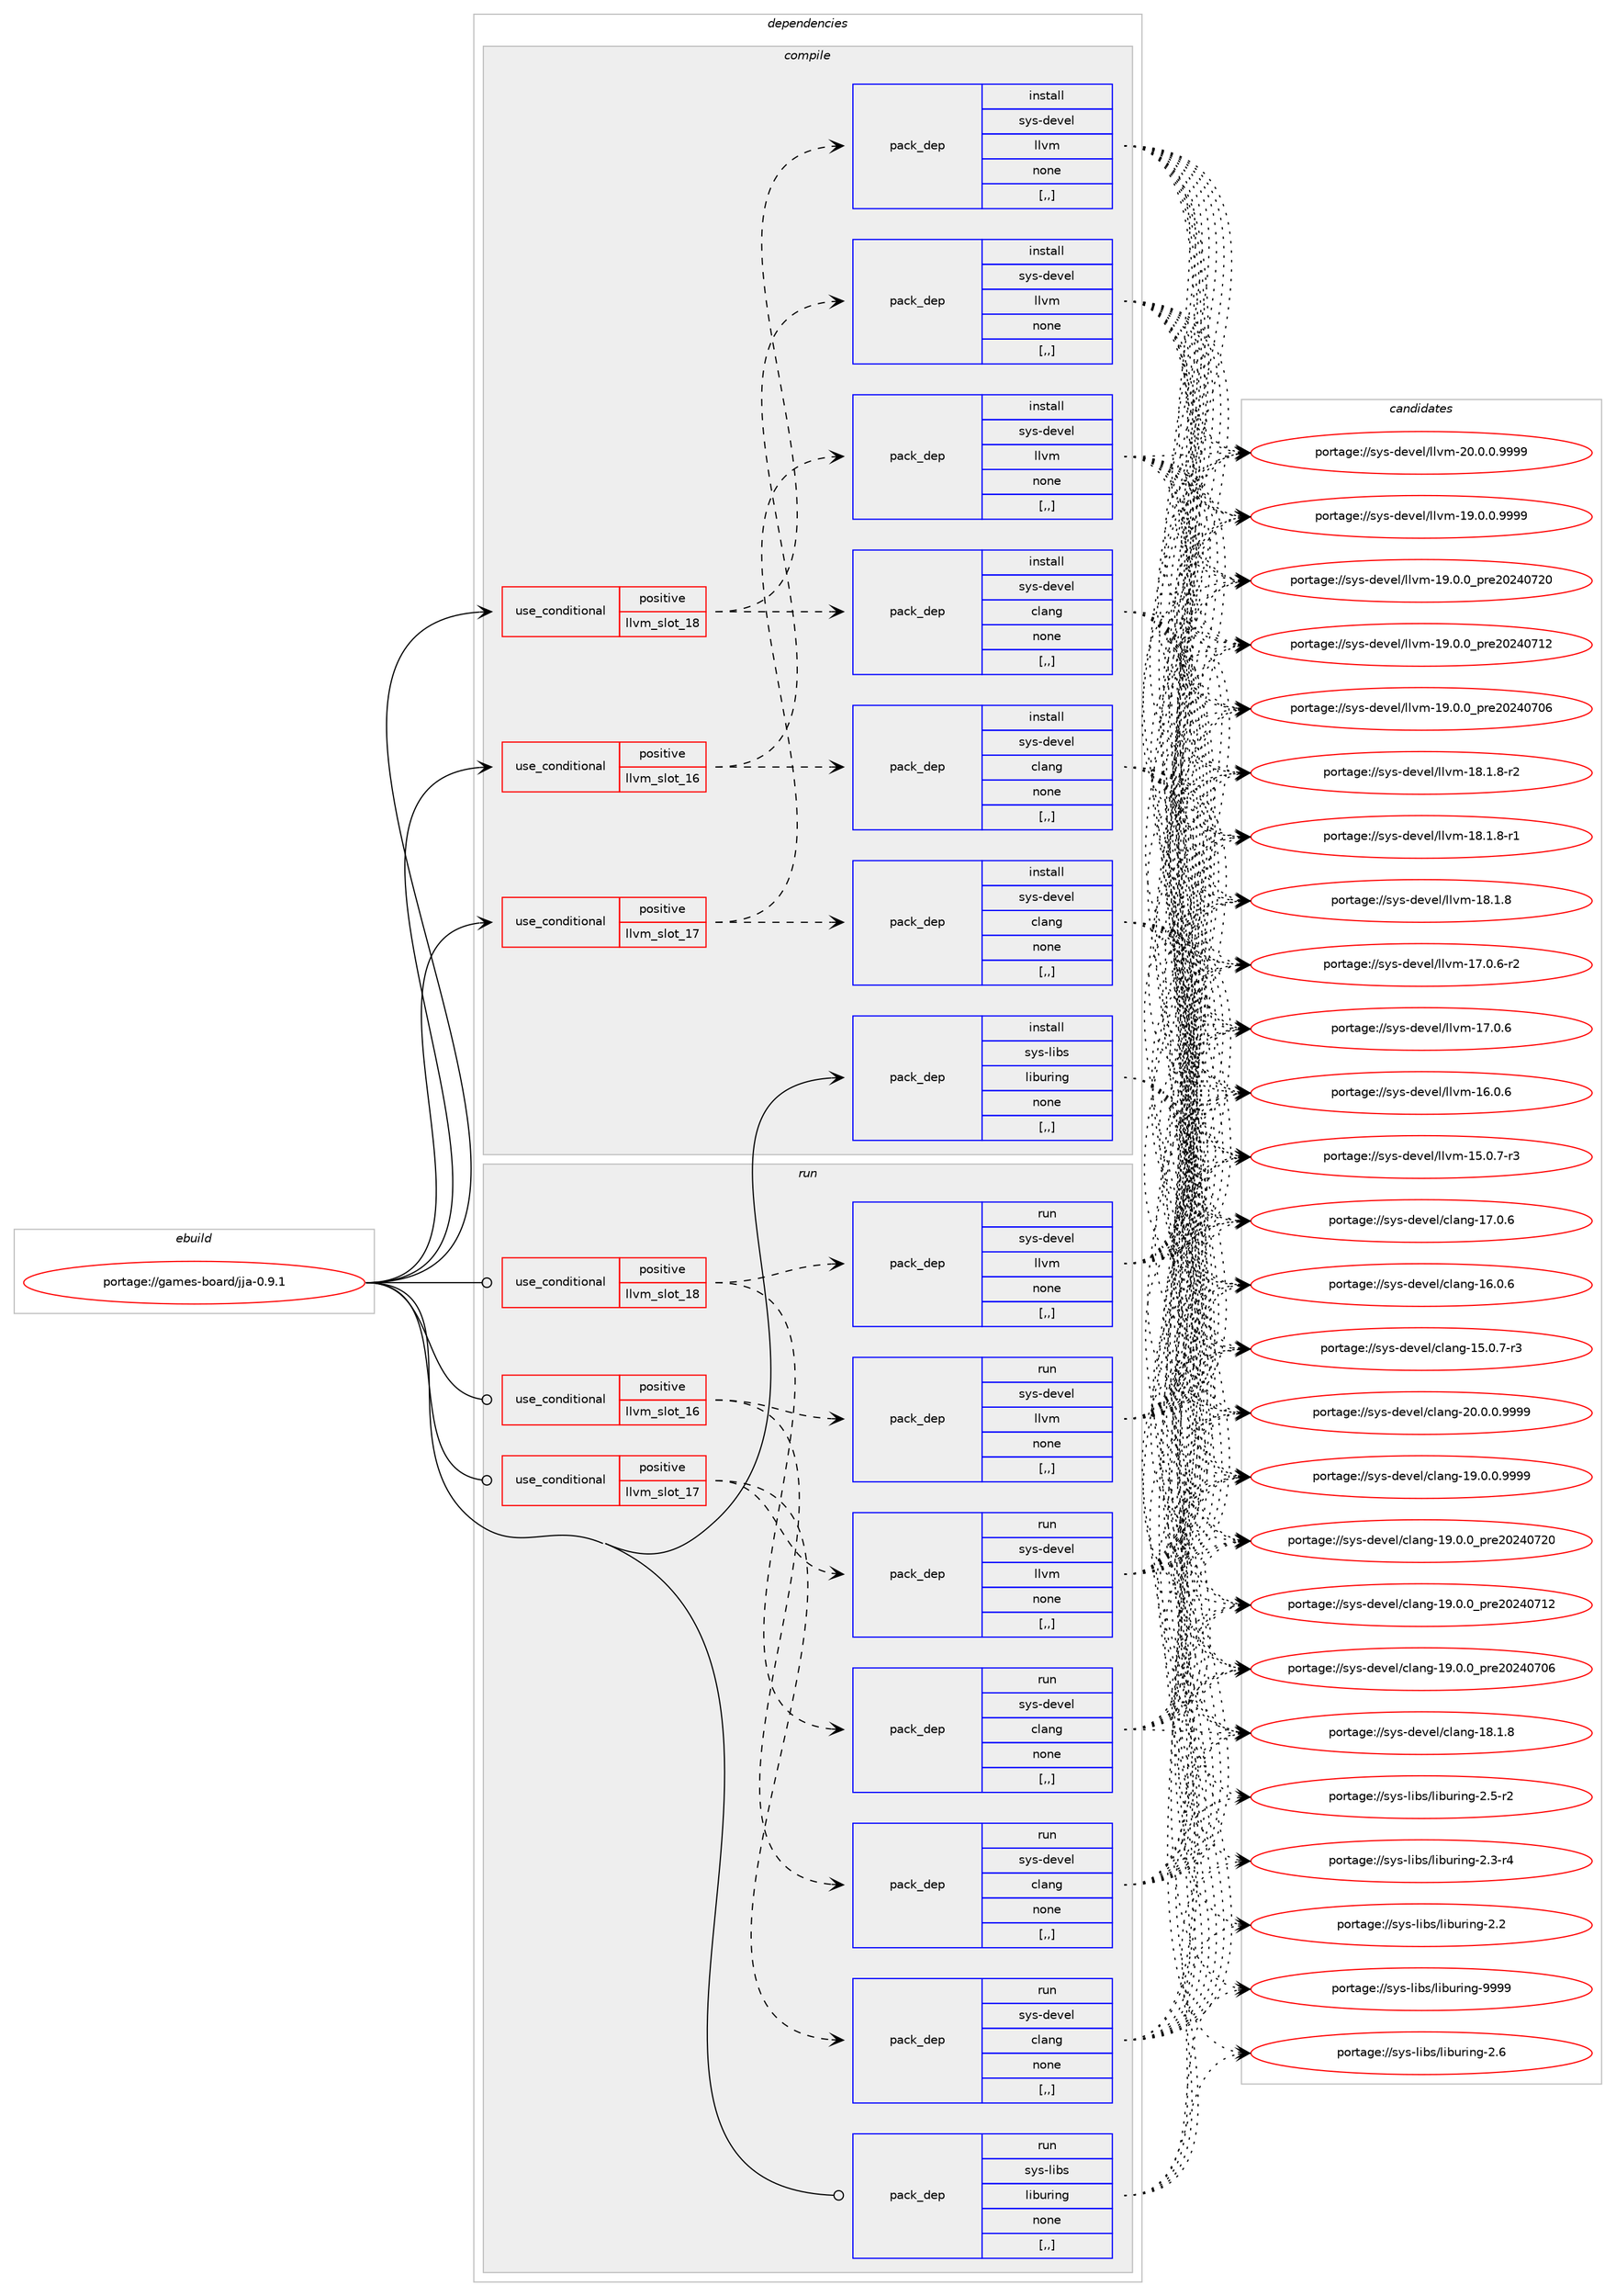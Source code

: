 digraph prolog {

# *************
# Graph options
# *************

newrank=true;
concentrate=true;
compound=true;
graph [rankdir=LR,fontname=Helvetica,fontsize=10,ranksep=1.5];#, ranksep=2.5, nodesep=0.2];
edge  [arrowhead=vee];
node  [fontname=Helvetica,fontsize=10];

# **********
# The ebuild
# **********

subgraph cluster_leftcol {
color=gray;
label=<<i>ebuild</i>>;
id [label="portage://games-board/jja-0.9.1", color=red, width=4, href="../games-board/jja-0.9.1.svg"];
}

# ****************
# The dependencies
# ****************

subgraph cluster_midcol {
color=gray;
label=<<i>dependencies</i>>;
subgraph cluster_compile {
fillcolor="#eeeeee";
style=filled;
label=<<i>compile</i>>;
subgraph cond63327 {
dependency226700 [label=<<TABLE BORDER="0" CELLBORDER="1" CELLSPACING="0" CELLPADDING="4"><TR><TD ROWSPAN="3" CELLPADDING="10">use_conditional</TD></TR><TR><TD>positive</TD></TR><TR><TD>llvm_slot_16</TD></TR></TABLE>>, shape=none, color=red];
subgraph pack161886 {
dependency226701 [label=<<TABLE BORDER="0" CELLBORDER="1" CELLSPACING="0" CELLPADDING="4" WIDTH="220"><TR><TD ROWSPAN="6" CELLPADDING="30">pack_dep</TD></TR><TR><TD WIDTH="110">install</TD></TR><TR><TD>sys-devel</TD></TR><TR><TD>clang</TD></TR><TR><TD>none</TD></TR><TR><TD>[,,]</TD></TR></TABLE>>, shape=none, color=blue];
}
dependency226700:e -> dependency226701:w [weight=20,style="dashed",arrowhead="vee"];
subgraph pack161887 {
dependency226702 [label=<<TABLE BORDER="0" CELLBORDER="1" CELLSPACING="0" CELLPADDING="4" WIDTH="220"><TR><TD ROWSPAN="6" CELLPADDING="30">pack_dep</TD></TR><TR><TD WIDTH="110">install</TD></TR><TR><TD>sys-devel</TD></TR><TR><TD>llvm</TD></TR><TR><TD>none</TD></TR><TR><TD>[,,]</TD></TR></TABLE>>, shape=none, color=blue];
}
dependency226700:e -> dependency226702:w [weight=20,style="dashed",arrowhead="vee"];
}
id:e -> dependency226700:w [weight=20,style="solid",arrowhead="vee"];
subgraph cond63328 {
dependency226703 [label=<<TABLE BORDER="0" CELLBORDER="1" CELLSPACING="0" CELLPADDING="4"><TR><TD ROWSPAN="3" CELLPADDING="10">use_conditional</TD></TR><TR><TD>positive</TD></TR><TR><TD>llvm_slot_17</TD></TR></TABLE>>, shape=none, color=red];
subgraph pack161888 {
dependency226704 [label=<<TABLE BORDER="0" CELLBORDER="1" CELLSPACING="0" CELLPADDING="4" WIDTH="220"><TR><TD ROWSPAN="6" CELLPADDING="30">pack_dep</TD></TR><TR><TD WIDTH="110">install</TD></TR><TR><TD>sys-devel</TD></TR><TR><TD>clang</TD></TR><TR><TD>none</TD></TR><TR><TD>[,,]</TD></TR></TABLE>>, shape=none, color=blue];
}
dependency226703:e -> dependency226704:w [weight=20,style="dashed",arrowhead="vee"];
subgraph pack161889 {
dependency226705 [label=<<TABLE BORDER="0" CELLBORDER="1" CELLSPACING="0" CELLPADDING="4" WIDTH="220"><TR><TD ROWSPAN="6" CELLPADDING="30">pack_dep</TD></TR><TR><TD WIDTH="110">install</TD></TR><TR><TD>sys-devel</TD></TR><TR><TD>llvm</TD></TR><TR><TD>none</TD></TR><TR><TD>[,,]</TD></TR></TABLE>>, shape=none, color=blue];
}
dependency226703:e -> dependency226705:w [weight=20,style="dashed",arrowhead="vee"];
}
id:e -> dependency226703:w [weight=20,style="solid",arrowhead="vee"];
subgraph cond63329 {
dependency226706 [label=<<TABLE BORDER="0" CELLBORDER="1" CELLSPACING="0" CELLPADDING="4"><TR><TD ROWSPAN="3" CELLPADDING="10">use_conditional</TD></TR><TR><TD>positive</TD></TR><TR><TD>llvm_slot_18</TD></TR></TABLE>>, shape=none, color=red];
subgraph pack161890 {
dependency226707 [label=<<TABLE BORDER="0" CELLBORDER="1" CELLSPACING="0" CELLPADDING="4" WIDTH="220"><TR><TD ROWSPAN="6" CELLPADDING="30">pack_dep</TD></TR><TR><TD WIDTH="110">install</TD></TR><TR><TD>sys-devel</TD></TR><TR><TD>clang</TD></TR><TR><TD>none</TD></TR><TR><TD>[,,]</TD></TR></TABLE>>, shape=none, color=blue];
}
dependency226706:e -> dependency226707:w [weight=20,style="dashed",arrowhead="vee"];
subgraph pack161891 {
dependency226708 [label=<<TABLE BORDER="0" CELLBORDER="1" CELLSPACING="0" CELLPADDING="4" WIDTH="220"><TR><TD ROWSPAN="6" CELLPADDING="30">pack_dep</TD></TR><TR><TD WIDTH="110">install</TD></TR><TR><TD>sys-devel</TD></TR><TR><TD>llvm</TD></TR><TR><TD>none</TD></TR><TR><TD>[,,]</TD></TR></TABLE>>, shape=none, color=blue];
}
dependency226706:e -> dependency226708:w [weight=20,style="dashed",arrowhead="vee"];
}
id:e -> dependency226706:w [weight=20,style="solid",arrowhead="vee"];
subgraph pack161892 {
dependency226709 [label=<<TABLE BORDER="0" CELLBORDER="1" CELLSPACING="0" CELLPADDING="4" WIDTH="220"><TR><TD ROWSPAN="6" CELLPADDING="30">pack_dep</TD></TR><TR><TD WIDTH="110">install</TD></TR><TR><TD>sys-libs</TD></TR><TR><TD>liburing</TD></TR><TR><TD>none</TD></TR><TR><TD>[,,]</TD></TR></TABLE>>, shape=none, color=blue];
}
id:e -> dependency226709:w [weight=20,style="solid",arrowhead="vee"];
}
subgraph cluster_compileandrun {
fillcolor="#eeeeee";
style=filled;
label=<<i>compile and run</i>>;
}
subgraph cluster_run {
fillcolor="#eeeeee";
style=filled;
label=<<i>run</i>>;
subgraph cond63330 {
dependency226710 [label=<<TABLE BORDER="0" CELLBORDER="1" CELLSPACING="0" CELLPADDING="4"><TR><TD ROWSPAN="3" CELLPADDING="10">use_conditional</TD></TR><TR><TD>positive</TD></TR><TR><TD>llvm_slot_16</TD></TR></TABLE>>, shape=none, color=red];
subgraph pack161893 {
dependency226711 [label=<<TABLE BORDER="0" CELLBORDER="1" CELLSPACING="0" CELLPADDING="4" WIDTH="220"><TR><TD ROWSPAN="6" CELLPADDING="30">pack_dep</TD></TR><TR><TD WIDTH="110">run</TD></TR><TR><TD>sys-devel</TD></TR><TR><TD>clang</TD></TR><TR><TD>none</TD></TR><TR><TD>[,,]</TD></TR></TABLE>>, shape=none, color=blue];
}
dependency226710:e -> dependency226711:w [weight=20,style="dashed",arrowhead="vee"];
subgraph pack161894 {
dependency226712 [label=<<TABLE BORDER="0" CELLBORDER="1" CELLSPACING="0" CELLPADDING="4" WIDTH="220"><TR><TD ROWSPAN="6" CELLPADDING="30">pack_dep</TD></TR><TR><TD WIDTH="110">run</TD></TR><TR><TD>sys-devel</TD></TR><TR><TD>llvm</TD></TR><TR><TD>none</TD></TR><TR><TD>[,,]</TD></TR></TABLE>>, shape=none, color=blue];
}
dependency226710:e -> dependency226712:w [weight=20,style="dashed",arrowhead="vee"];
}
id:e -> dependency226710:w [weight=20,style="solid",arrowhead="odot"];
subgraph cond63331 {
dependency226713 [label=<<TABLE BORDER="0" CELLBORDER="1" CELLSPACING="0" CELLPADDING="4"><TR><TD ROWSPAN="3" CELLPADDING="10">use_conditional</TD></TR><TR><TD>positive</TD></TR><TR><TD>llvm_slot_17</TD></TR></TABLE>>, shape=none, color=red];
subgraph pack161895 {
dependency226714 [label=<<TABLE BORDER="0" CELLBORDER="1" CELLSPACING="0" CELLPADDING="4" WIDTH="220"><TR><TD ROWSPAN="6" CELLPADDING="30">pack_dep</TD></TR><TR><TD WIDTH="110">run</TD></TR><TR><TD>sys-devel</TD></TR><TR><TD>clang</TD></TR><TR><TD>none</TD></TR><TR><TD>[,,]</TD></TR></TABLE>>, shape=none, color=blue];
}
dependency226713:e -> dependency226714:w [weight=20,style="dashed",arrowhead="vee"];
subgraph pack161896 {
dependency226715 [label=<<TABLE BORDER="0" CELLBORDER="1" CELLSPACING="0" CELLPADDING="4" WIDTH="220"><TR><TD ROWSPAN="6" CELLPADDING="30">pack_dep</TD></TR><TR><TD WIDTH="110">run</TD></TR><TR><TD>sys-devel</TD></TR><TR><TD>llvm</TD></TR><TR><TD>none</TD></TR><TR><TD>[,,]</TD></TR></TABLE>>, shape=none, color=blue];
}
dependency226713:e -> dependency226715:w [weight=20,style="dashed",arrowhead="vee"];
}
id:e -> dependency226713:w [weight=20,style="solid",arrowhead="odot"];
subgraph cond63332 {
dependency226716 [label=<<TABLE BORDER="0" CELLBORDER="1" CELLSPACING="0" CELLPADDING="4"><TR><TD ROWSPAN="3" CELLPADDING="10">use_conditional</TD></TR><TR><TD>positive</TD></TR><TR><TD>llvm_slot_18</TD></TR></TABLE>>, shape=none, color=red];
subgraph pack161897 {
dependency226717 [label=<<TABLE BORDER="0" CELLBORDER="1" CELLSPACING="0" CELLPADDING="4" WIDTH="220"><TR><TD ROWSPAN="6" CELLPADDING="30">pack_dep</TD></TR><TR><TD WIDTH="110">run</TD></TR><TR><TD>sys-devel</TD></TR><TR><TD>clang</TD></TR><TR><TD>none</TD></TR><TR><TD>[,,]</TD></TR></TABLE>>, shape=none, color=blue];
}
dependency226716:e -> dependency226717:w [weight=20,style="dashed",arrowhead="vee"];
subgraph pack161898 {
dependency226718 [label=<<TABLE BORDER="0" CELLBORDER="1" CELLSPACING="0" CELLPADDING="4" WIDTH="220"><TR><TD ROWSPAN="6" CELLPADDING="30">pack_dep</TD></TR><TR><TD WIDTH="110">run</TD></TR><TR><TD>sys-devel</TD></TR><TR><TD>llvm</TD></TR><TR><TD>none</TD></TR><TR><TD>[,,]</TD></TR></TABLE>>, shape=none, color=blue];
}
dependency226716:e -> dependency226718:w [weight=20,style="dashed",arrowhead="vee"];
}
id:e -> dependency226716:w [weight=20,style="solid",arrowhead="odot"];
subgraph pack161899 {
dependency226719 [label=<<TABLE BORDER="0" CELLBORDER="1" CELLSPACING="0" CELLPADDING="4" WIDTH="220"><TR><TD ROWSPAN="6" CELLPADDING="30">pack_dep</TD></TR><TR><TD WIDTH="110">run</TD></TR><TR><TD>sys-libs</TD></TR><TR><TD>liburing</TD></TR><TR><TD>none</TD></TR><TR><TD>[,,]</TD></TR></TABLE>>, shape=none, color=blue];
}
id:e -> dependency226719:w [weight=20,style="solid",arrowhead="odot"];
}
}

# **************
# The candidates
# **************

subgraph cluster_choices {
rank=same;
color=gray;
label=<<i>candidates</i>>;

subgraph choice161886 {
color=black;
nodesep=1;
choice11512111545100101118101108479910897110103455048464846484657575757 [label="portage://sys-devel/clang-20.0.0.9999", color=red, width=4,href="../sys-devel/clang-20.0.0.9999.svg"];
choice11512111545100101118101108479910897110103454957464846484657575757 [label="portage://sys-devel/clang-19.0.0.9999", color=red, width=4,href="../sys-devel/clang-19.0.0.9999.svg"];
choice1151211154510010111810110847991089711010345495746484648951121141015048505248555048 [label="portage://sys-devel/clang-19.0.0_pre20240720", color=red, width=4,href="../sys-devel/clang-19.0.0_pre20240720.svg"];
choice1151211154510010111810110847991089711010345495746484648951121141015048505248554950 [label="portage://sys-devel/clang-19.0.0_pre20240712", color=red, width=4,href="../sys-devel/clang-19.0.0_pre20240712.svg"];
choice1151211154510010111810110847991089711010345495746484648951121141015048505248554854 [label="portage://sys-devel/clang-19.0.0_pre20240706", color=red, width=4,href="../sys-devel/clang-19.0.0_pre20240706.svg"];
choice1151211154510010111810110847991089711010345495646494656 [label="portage://sys-devel/clang-18.1.8", color=red, width=4,href="../sys-devel/clang-18.1.8.svg"];
choice1151211154510010111810110847991089711010345495546484654 [label="portage://sys-devel/clang-17.0.6", color=red, width=4,href="../sys-devel/clang-17.0.6.svg"];
choice1151211154510010111810110847991089711010345495446484654 [label="portage://sys-devel/clang-16.0.6", color=red, width=4,href="../sys-devel/clang-16.0.6.svg"];
choice11512111545100101118101108479910897110103454953464846554511451 [label="portage://sys-devel/clang-15.0.7-r3", color=red, width=4,href="../sys-devel/clang-15.0.7-r3.svg"];
dependency226701:e -> choice11512111545100101118101108479910897110103455048464846484657575757:w [style=dotted,weight="100"];
dependency226701:e -> choice11512111545100101118101108479910897110103454957464846484657575757:w [style=dotted,weight="100"];
dependency226701:e -> choice1151211154510010111810110847991089711010345495746484648951121141015048505248555048:w [style=dotted,weight="100"];
dependency226701:e -> choice1151211154510010111810110847991089711010345495746484648951121141015048505248554950:w [style=dotted,weight="100"];
dependency226701:e -> choice1151211154510010111810110847991089711010345495746484648951121141015048505248554854:w [style=dotted,weight="100"];
dependency226701:e -> choice1151211154510010111810110847991089711010345495646494656:w [style=dotted,weight="100"];
dependency226701:e -> choice1151211154510010111810110847991089711010345495546484654:w [style=dotted,weight="100"];
dependency226701:e -> choice1151211154510010111810110847991089711010345495446484654:w [style=dotted,weight="100"];
dependency226701:e -> choice11512111545100101118101108479910897110103454953464846554511451:w [style=dotted,weight="100"];
}
subgraph choice161887 {
color=black;
nodesep=1;
choice1151211154510010111810110847108108118109455048464846484657575757 [label="portage://sys-devel/llvm-20.0.0.9999", color=red, width=4,href="../sys-devel/llvm-20.0.0.9999.svg"];
choice1151211154510010111810110847108108118109454957464846484657575757 [label="portage://sys-devel/llvm-19.0.0.9999", color=red, width=4,href="../sys-devel/llvm-19.0.0.9999.svg"];
choice115121115451001011181011084710810811810945495746484648951121141015048505248555048 [label="portage://sys-devel/llvm-19.0.0_pre20240720", color=red, width=4,href="../sys-devel/llvm-19.0.0_pre20240720.svg"];
choice115121115451001011181011084710810811810945495746484648951121141015048505248554950 [label="portage://sys-devel/llvm-19.0.0_pre20240712", color=red, width=4,href="../sys-devel/llvm-19.0.0_pre20240712.svg"];
choice115121115451001011181011084710810811810945495746484648951121141015048505248554854 [label="portage://sys-devel/llvm-19.0.0_pre20240706", color=red, width=4,href="../sys-devel/llvm-19.0.0_pre20240706.svg"];
choice1151211154510010111810110847108108118109454956464946564511450 [label="portage://sys-devel/llvm-18.1.8-r2", color=red, width=4,href="../sys-devel/llvm-18.1.8-r2.svg"];
choice1151211154510010111810110847108108118109454956464946564511449 [label="portage://sys-devel/llvm-18.1.8-r1", color=red, width=4,href="../sys-devel/llvm-18.1.8-r1.svg"];
choice115121115451001011181011084710810811810945495646494656 [label="portage://sys-devel/llvm-18.1.8", color=red, width=4,href="../sys-devel/llvm-18.1.8.svg"];
choice1151211154510010111810110847108108118109454955464846544511450 [label="portage://sys-devel/llvm-17.0.6-r2", color=red, width=4,href="../sys-devel/llvm-17.0.6-r2.svg"];
choice115121115451001011181011084710810811810945495546484654 [label="portage://sys-devel/llvm-17.0.6", color=red, width=4,href="../sys-devel/llvm-17.0.6.svg"];
choice115121115451001011181011084710810811810945495446484654 [label="portage://sys-devel/llvm-16.0.6", color=red, width=4,href="../sys-devel/llvm-16.0.6.svg"];
choice1151211154510010111810110847108108118109454953464846554511451 [label="portage://sys-devel/llvm-15.0.7-r3", color=red, width=4,href="../sys-devel/llvm-15.0.7-r3.svg"];
dependency226702:e -> choice1151211154510010111810110847108108118109455048464846484657575757:w [style=dotted,weight="100"];
dependency226702:e -> choice1151211154510010111810110847108108118109454957464846484657575757:w [style=dotted,weight="100"];
dependency226702:e -> choice115121115451001011181011084710810811810945495746484648951121141015048505248555048:w [style=dotted,weight="100"];
dependency226702:e -> choice115121115451001011181011084710810811810945495746484648951121141015048505248554950:w [style=dotted,weight="100"];
dependency226702:e -> choice115121115451001011181011084710810811810945495746484648951121141015048505248554854:w [style=dotted,weight="100"];
dependency226702:e -> choice1151211154510010111810110847108108118109454956464946564511450:w [style=dotted,weight="100"];
dependency226702:e -> choice1151211154510010111810110847108108118109454956464946564511449:w [style=dotted,weight="100"];
dependency226702:e -> choice115121115451001011181011084710810811810945495646494656:w [style=dotted,weight="100"];
dependency226702:e -> choice1151211154510010111810110847108108118109454955464846544511450:w [style=dotted,weight="100"];
dependency226702:e -> choice115121115451001011181011084710810811810945495546484654:w [style=dotted,weight="100"];
dependency226702:e -> choice115121115451001011181011084710810811810945495446484654:w [style=dotted,weight="100"];
dependency226702:e -> choice1151211154510010111810110847108108118109454953464846554511451:w [style=dotted,weight="100"];
}
subgraph choice161888 {
color=black;
nodesep=1;
choice11512111545100101118101108479910897110103455048464846484657575757 [label="portage://sys-devel/clang-20.0.0.9999", color=red, width=4,href="../sys-devel/clang-20.0.0.9999.svg"];
choice11512111545100101118101108479910897110103454957464846484657575757 [label="portage://sys-devel/clang-19.0.0.9999", color=red, width=4,href="../sys-devel/clang-19.0.0.9999.svg"];
choice1151211154510010111810110847991089711010345495746484648951121141015048505248555048 [label="portage://sys-devel/clang-19.0.0_pre20240720", color=red, width=4,href="../sys-devel/clang-19.0.0_pre20240720.svg"];
choice1151211154510010111810110847991089711010345495746484648951121141015048505248554950 [label="portage://sys-devel/clang-19.0.0_pre20240712", color=red, width=4,href="../sys-devel/clang-19.0.0_pre20240712.svg"];
choice1151211154510010111810110847991089711010345495746484648951121141015048505248554854 [label="portage://sys-devel/clang-19.0.0_pre20240706", color=red, width=4,href="../sys-devel/clang-19.0.0_pre20240706.svg"];
choice1151211154510010111810110847991089711010345495646494656 [label="portage://sys-devel/clang-18.1.8", color=red, width=4,href="../sys-devel/clang-18.1.8.svg"];
choice1151211154510010111810110847991089711010345495546484654 [label="portage://sys-devel/clang-17.0.6", color=red, width=4,href="../sys-devel/clang-17.0.6.svg"];
choice1151211154510010111810110847991089711010345495446484654 [label="portage://sys-devel/clang-16.0.6", color=red, width=4,href="../sys-devel/clang-16.0.6.svg"];
choice11512111545100101118101108479910897110103454953464846554511451 [label="portage://sys-devel/clang-15.0.7-r3", color=red, width=4,href="../sys-devel/clang-15.0.7-r3.svg"];
dependency226704:e -> choice11512111545100101118101108479910897110103455048464846484657575757:w [style=dotted,weight="100"];
dependency226704:e -> choice11512111545100101118101108479910897110103454957464846484657575757:w [style=dotted,weight="100"];
dependency226704:e -> choice1151211154510010111810110847991089711010345495746484648951121141015048505248555048:w [style=dotted,weight="100"];
dependency226704:e -> choice1151211154510010111810110847991089711010345495746484648951121141015048505248554950:w [style=dotted,weight="100"];
dependency226704:e -> choice1151211154510010111810110847991089711010345495746484648951121141015048505248554854:w [style=dotted,weight="100"];
dependency226704:e -> choice1151211154510010111810110847991089711010345495646494656:w [style=dotted,weight="100"];
dependency226704:e -> choice1151211154510010111810110847991089711010345495546484654:w [style=dotted,weight="100"];
dependency226704:e -> choice1151211154510010111810110847991089711010345495446484654:w [style=dotted,weight="100"];
dependency226704:e -> choice11512111545100101118101108479910897110103454953464846554511451:w [style=dotted,weight="100"];
}
subgraph choice161889 {
color=black;
nodesep=1;
choice1151211154510010111810110847108108118109455048464846484657575757 [label="portage://sys-devel/llvm-20.0.0.9999", color=red, width=4,href="../sys-devel/llvm-20.0.0.9999.svg"];
choice1151211154510010111810110847108108118109454957464846484657575757 [label="portage://sys-devel/llvm-19.0.0.9999", color=red, width=4,href="../sys-devel/llvm-19.0.0.9999.svg"];
choice115121115451001011181011084710810811810945495746484648951121141015048505248555048 [label="portage://sys-devel/llvm-19.0.0_pre20240720", color=red, width=4,href="../sys-devel/llvm-19.0.0_pre20240720.svg"];
choice115121115451001011181011084710810811810945495746484648951121141015048505248554950 [label="portage://sys-devel/llvm-19.0.0_pre20240712", color=red, width=4,href="../sys-devel/llvm-19.0.0_pre20240712.svg"];
choice115121115451001011181011084710810811810945495746484648951121141015048505248554854 [label="portage://sys-devel/llvm-19.0.0_pre20240706", color=red, width=4,href="../sys-devel/llvm-19.0.0_pre20240706.svg"];
choice1151211154510010111810110847108108118109454956464946564511450 [label="portage://sys-devel/llvm-18.1.8-r2", color=red, width=4,href="../sys-devel/llvm-18.1.8-r2.svg"];
choice1151211154510010111810110847108108118109454956464946564511449 [label="portage://sys-devel/llvm-18.1.8-r1", color=red, width=4,href="../sys-devel/llvm-18.1.8-r1.svg"];
choice115121115451001011181011084710810811810945495646494656 [label="portage://sys-devel/llvm-18.1.8", color=red, width=4,href="../sys-devel/llvm-18.1.8.svg"];
choice1151211154510010111810110847108108118109454955464846544511450 [label="portage://sys-devel/llvm-17.0.6-r2", color=red, width=4,href="../sys-devel/llvm-17.0.6-r2.svg"];
choice115121115451001011181011084710810811810945495546484654 [label="portage://sys-devel/llvm-17.0.6", color=red, width=4,href="../sys-devel/llvm-17.0.6.svg"];
choice115121115451001011181011084710810811810945495446484654 [label="portage://sys-devel/llvm-16.0.6", color=red, width=4,href="../sys-devel/llvm-16.0.6.svg"];
choice1151211154510010111810110847108108118109454953464846554511451 [label="portage://sys-devel/llvm-15.0.7-r3", color=red, width=4,href="../sys-devel/llvm-15.0.7-r3.svg"];
dependency226705:e -> choice1151211154510010111810110847108108118109455048464846484657575757:w [style=dotted,weight="100"];
dependency226705:e -> choice1151211154510010111810110847108108118109454957464846484657575757:w [style=dotted,weight="100"];
dependency226705:e -> choice115121115451001011181011084710810811810945495746484648951121141015048505248555048:w [style=dotted,weight="100"];
dependency226705:e -> choice115121115451001011181011084710810811810945495746484648951121141015048505248554950:w [style=dotted,weight="100"];
dependency226705:e -> choice115121115451001011181011084710810811810945495746484648951121141015048505248554854:w [style=dotted,weight="100"];
dependency226705:e -> choice1151211154510010111810110847108108118109454956464946564511450:w [style=dotted,weight="100"];
dependency226705:e -> choice1151211154510010111810110847108108118109454956464946564511449:w [style=dotted,weight="100"];
dependency226705:e -> choice115121115451001011181011084710810811810945495646494656:w [style=dotted,weight="100"];
dependency226705:e -> choice1151211154510010111810110847108108118109454955464846544511450:w [style=dotted,weight="100"];
dependency226705:e -> choice115121115451001011181011084710810811810945495546484654:w [style=dotted,weight="100"];
dependency226705:e -> choice115121115451001011181011084710810811810945495446484654:w [style=dotted,weight="100"];
dependency226705:e -> choice1151211154510010111810110847108108118109454953464846554511451:w [style=dotted,weight="100"];
}
subgraph choice161890 {
color=black;
nodesep=1;
choice11512111545100101118101108479910897110103455048464846484657575757 [label="portage://sys-devel/clang-20.0.0.9999", color=red, width=4,href="../sys-devel/clang-20.0.0.9999.svg"];
choice11512111545100101118101108479910897110103454957464846484657575757 [label="portage://sys-devel/clang-19.0.0.9999", color=red, width=4,href="../sys-devel/clang-19.0.0.9999.svg"];
choice1151211154510010111810110847991089711010345495746484648951121141015048505248555048 [label="portage://sys-devel/clang-19.0.0_pre20240720", color=red, width=4,href="../sys-devel/clang-19.0.0_pre20240720.svg"];
choice1151211154510010111810110847991089711010345495746484648951121141015048505248554950 [label="portage://sys-devel/clang-19.0.0_pre20240712", color=red, width=4,href="../sys-devel/clang-19.0.0_pre20240712.svg"];
choice1151211154510010111810110847991089711010345495746484648951121141015048505248554854 [label="portage://sys-devel/clang-19.0.0_pre20240706", color=red, width=4,href="../sys-devel/clang-19.0.0_pre20240706.svg"];
choice1151211154510010111810110847991089711010345495646494656 [label="portage://sys-devel/clang-18.1.8", color=red, width=4,href="../sys-devel/clang-18.1.8.svg"];
choice1151211154510010111810110847991089711010345495546484654 [label="portage://sys-devel/clang-17.0.6", color=red, width=4,href="../sys-devel/clang-17.0.6.svg"];
choice1151211154510010111810110847991089711010345495446484654 [label="portage://sys-devel/clang-16.0.6", color=red, width=4,href="../sys-devel/clang-16.0.6.svg"];
choice11512111545100101118101108479910897110103454953464846554511451 [label="portage://sys-devel/clang-15.0.7-r3", color=red, width=4,href="../sys-devel/clang-15.0.7-r3.svg"];
dependency226707:e -> choice11512111545100101118101108479910897110103455048464846484657575757:w [style=dotted,weight="100"];
dependency226707:e -> choice11512111545100101118101108479910897110103454957464846484657575757:w [style=dotted,weight="100"];
dependency226707:e -> choice1151211154510010111810110847991089711010345495746484648951121141015048505248555048:w [style=dotted,weight="100"];
dependency226707:e -> choice1151211154510010111810110847991089711010345495746484648951121141015048505248554950:w [style=dotted,weight="100"];
dependency226707:e -> choice1151211154510010111810110847991089711010345495746484648951121141015048505248554854:w [style=dotted,weight="100"];
dependency226707:e -> choice1151211154510010111810110847991089711010345495646494656:w [style=dotted,weight="100"];
dependency226707:e -> choice1151211154510010111810110847991089711010345495546484654:w [style=dotted,weight="100"];
dependency226707:e -> choice1151211154510010111810110847991089711010345495446484654:w [style=dotted,weight="100"];
dependency226707:e -> choice11512111545100101118101108479910897110103454953464846554511451:w [style=dotted,weight="100"];
}
subgraph choice161891 {
color=black;
nodesep=1;
choice1151211154510010111810110847108108118109455048464846484657575757 [label="portage://sys-devel/llvm-20.0.0.9999", color=red, width=4,href="../sys-devel/llvm-20.0.0.9999.svg"];
choice1151211154510010111810110847108108118109454957464846484657575757 [label="portage://sys-devel/llvm-19.0.0.9999", color=red, width=4,href="../sys-devel/llvm-19.0.0.9999.svg"];
choice115121115451001011181011084710810811810945495746484648951121141015048505248555048 [label="portage://sys-devel/llvm-19.0.0_pre20240720", color=red, width=4,href="../sys-devel/llvm-19.0.0_pre20240720.svg"];
choice115121115451001011181011084710810811810945495746484648951121141015048505248554950 [label="portage://sys-devel/llvm-19.0.0_pre20240712", color=red, width=4,href="../sys-devel/llvm-19.0.0_pre20240712.svg"];
choice115121115451001011181011084710810811810945495746484648951121141015048505248554854 [label="portage://sys-devel/llvm-19.0.0_pre20240706", color=red, width=4,href="../sys-devel/llvm-19.0.0_pre20240706.svg"];
choice1151211154510010111810110847108108118109454956464946564511450 [label="portage://sys-devel/llvm-18.1.8-r2", color=red, width=4,href="../sys-devel/llvm-18.1.8-r2.svg"];
choice1151211154510010111810110847108108118109454956464946564511449 [label="portage://sys-devel/llvm-18.1.8-r1", color=red, width=4,href="../sys-devel/llvm-18.1.8-r1.svg"];
choice115121115451001011181011084710810811810945495646494656 [label="portage://sys-devel/llvm-18.1.8", color=red, width=4,href="../sys-devel/llvm-18.1.8.svg"];
choice1151211154510010111810110847108108118109454955464846544511450 [label="portage://sys-devel/llvm-17.0.6-r2", color=red, width=4,href="../sys-devel/llvm-17.0.6-r2.svg"];
choice115121115451001011181011084710810811810945495546484654 [label="portage://sys-devel/llvm-17.0.6", color=red, width=4,href="../sys-devel/llvm-17.0.6.svg"];
choice115121115451001011181011084710810811810945495446484654 [label="portage://sys-devel/llvm-16.0.6", color=red, width=4,href="../sys-devel/llvm-16.0.6.svg"];
choice1151211154510010111810110847108108118109454953464846554511451 [label="portage://sys-devel/llvm-15.0.7-r3", color=red, width=4,href="../sys-devel/llvm-15.0.7-r3.svg"];
dependency226708:e -> choice1151211154510010111810110847108108118109455048464846484657575757:w [style=dotted,weight="100"];
dependency226708:e -> choice1151211154510010111810110847108108118109454957464846484657575757:w [style=dotted,weight="100"];
dependency226708:e -> choice115121115451001011181011084710810811810945495746484648951121141015048505248555048:w [style=dotted,weight="100"];
dependency226708:e -> choice115121115451001011181011084710810811810945495746484648951121141015048505248554950:w [style=dotted,weight="100"];
dependency226708:e -> choice115121115451001011181011084710810811810945495746484648951121141015048505248554854:w [style=dotted,weight="100"];
dependency226708:e -> choice1151211154510010111810110847108108118109454956464946564511450:w [style=dotted,weight="100"];
dependency226708:e -> choice1151211154510010111810110847108108118109454956464946564511449:w [style=dotted,weight="100"];
dependency226708:e -> choice115121115451001011181011084710810811810945495646494656:w [style=dotted,weight="100"];
dependency226708:e -> choice1151211154510010111810110847108108118109454955464846544511450:w [style=dotted,weight="100"];
dependency226708:e -> choice115121115451001011181011084710810811810945495546484654:w [style=dotted,weight="100"];
dependency226708:e -> choice115121115451001011181011084710810811810945495446484654:w [style=dotted,weight="100"];
dependency226708:e -> choice1151211154510010111810110847108108118109454953464846554511451:w [style=dotted,weight="100"];
}
subgraph choice161892 {
color=black;
nodesep=1;
choice115121115451081059811547108105981171141051101034557575757 [label="portage://sys-libs/liburing-9999", color=red, width=4,href="../sys-libs/liburing-9999.svg"];
choice1151211154510810598115471081059811711410511010345504654 [label="portage://sys-libs/liburing-2.6", color=red, width=4,href="../sys-libs/liburing-2.6.svg"];
choice11512111545108105981154710810598117114105110103455046534511450 [label="portage://sys-libs/liburing-2.5-r2", color=red, width=4,href="../sys-libs/liburing-2.5-r2.svg"];
choice11512111545108105981154710810598117114105110103455046514511452 [label="portage://sys-libs/liburing-2.3-r4", color=red, width=4,href="../sys-libs/liburing-2.3-r4.svg"];
choice1151211154510810598115471081059811711410511010345504650 [label="portage://sys-libs/liburing-2.2", color=red, width=4,href="../sys-libs/liburing-2.2.svg"];
dependency226709:e -> choice115121115451081059811547108105981171141051101034557575757:w [style=dotted,weight="100"];
dependency226709:e -> choice1151211154510810598115471081059811711410511010345504654:w [style=dotted,weight="100"];
dependency226709:e -> choice11512111545108105981154710810598117114105110103455046534511450:w [style=dotted,weight="100"];
dependency226709:e -> choice11512111545108105981154710810598117114105110103455046514511452:w [style=dotted,weight="100"];
dependency226709:e -> choice1151211154510810598115471081059811711410511010345504650:w [style=dotted,weight="100"];
}
subgraph choice161893 {
color=black;
nodesep=1;
choice11512111545100101118101108479910897110103455048464846484657575757 [label="portage://sys-devel/clang-20.0.0.9999", color=red, width=4,href="../sys-devel/clang-20.0.0.9999.svg"];
choice11512111545100101118101108479910897110103454957464846484657575757 [label="portage://sys-devel/clang-19.0.0.9999", color=red, width=4,href="../sys-devel/clang-19.0.0.9999.svg"];
choice1151211154510010111810110847991089711010345495746484648951121141015048505248555048 [label="portage://sys-devel/clang-19.0.0_pre20240720", color=red, width=4,href="../sys-devel/clang-19.0.0_pre20240720.svg"];
choice1151211154510010111810110847991089711010345495746484648951121141015048505248554950 [label="portage://sys-devel/clang-19.0.0_pre20240712", color=red, width=4,href="../sys-devel/clang-19.0.0_pre20240712.svg"];
choice1151211154510010111810110847991089711010345495746484648951121141015048505248554854 [label="portage://sys-devel/clang-19.0.0_pre20240706", color=red, width=4,href="../sys-devel/clang-19.0.0_pre20240706.svg"];
choice1151211154510010111810110847991089711010345495646494656 [label="portage://sys-devel/clang-18.1.8", color=red, width=4,href="../sys-devel/clang-18.1.8.svg"];
choice1151211154510010111810110847991089711010345495546484654 [label="portage://sys-devel/clang-17.0.6", color=red, width=4,href="../sys-devel/clang-17.0.6.svg"];
choice1151211154510010111810110847991089711010345495446484654 [label="portage://sys-devel/clang-16.0.6", color=red, width=4,href="../sys-devel/clang-16.0.6.svg"];
choice11512111545100101118101108479910897110103454953464846554511451 [label="portage://sys-devel/clang-15.0.7-r3", color=red, width=4,href="../sys-devel/clang-15.0.7-r3.svg"];
dependency226711:e -> choice11512111545100101118101108479910897110103455048464846484657575757:w [style=dotted,weight="100"];
dependency226711:e -> choice11512111545100101118101108479910897110103454957464846484657575757:w [style=dotted,weight="100"];
dependency226711:e -> choice1151211154510010111810110847991089711010345495746484648951121141015048505248555048:w [style=dotted,weight="100"];
dependency226711:e -> choice1151211154510010111810110847991089711010345495746484648951121141015048505248554950:w [style=dotted,weight="100"];
dependency226711:e -> choice1151211154510010111810110847991089711010345495746484648951121141015048505248554854:w [style=dotted,weight="100"];
dependency226711:e -> choice1151211154510010111810110847991089711010345495646494656:w [style=dotted,weight="100"];
dependency226711:e -> choice1151211154510010111810110847991089711010345495546484654:w [style=dotted,weight="100"];
dependency226711:e -> choice1151211154510010111810110847991089711010345495446484654:w [style=dotted,weight="100"];
dependency226711:e -> choice11512111545100101118101108479910897110103454953464846554511451:w [style=dotted,weight="100"];
}
subgraph choice161894 {
color=black;
nodesep=1;
choice1151211154510010111810110847108108118109455048464846484657575757 [label="portage://sys-devel/llvm-20.0.0.9999", color=red, width=4,href="../sys-devel/llvm-20.0.0.9999.svg"];
choice1151211154510010111810110847108108118109454957464846484657575757 [label="portage://sys-devel/llvm-19.0.0.9999", color=red, width=4,href="../sys-devel/llvm-19.0.0.9999.svg"];
choice115121115451001011181011084710810811810945495746484648951121141015048505248555048 [label="portage://sys-devel/llvm-19.0.0_pre20240720", color=red, width=4,href="../sys-devel/llvm-19.0.0_pre20240720.svg"];
choice115121115451001011181011084710810811810945495746484648951121141015048505248554950 [label="portage://sys-devel/llvm-19.0.0_pre20240712", color=red, width=4,href="../sys-devel/llvm-19.0.0_pre20240712.svg"];
choice115121115451001011181011084710810811810945495746484648951121141015048505248554854 [label="portage://sys-devel/llvm-19.0.0_pre20240706", color=red, width=4,href="../sys-devel/llvm-19.0.0_pre20240706.svg"];
choice1151211154510010111810110847108108118109454956464946564511450 [label="portage://sys-devel/llvm-18.1.8-r2", color=red, width=4,href="../sys-devel/llvm-18.1.8-r2.svg"];
choice1151211154510010111810110847108108118109454956464946564511449 [label="portage://sys-devel/llvm-18.1.8-r1", color=red, width=4,href="../sys-devel/llvm-18.1.8-r1.svg"];
choice115121115451001011181011084710810811810945495646494656 [label="portage://sys-devel/llvm-18.1.8", color=red, width=4,href="../sys-devel/llvm-18.1.8.svg"];
choice1151211154510010111810110847108108118109454955464846544511450 [label="portage://sys-devel/llvm-17.0.6-r2", color=red, width=4,href="../sys-devel/llvm-17.0.6-r2.svg"];
choice115121115451001011181011084710810811810945495546484654 [label="portage://sys-devel/llvm-17.0.6", color=red, width=4,href="../sys-devel/llvm-17.0.6.svg"];
choice115121115451001011181011084710810811810945495446484654 [label="portage://sys-devel/llvm-16.0.6", color=red, width=4,href="../sys-devel/llvm-16.0.6.svg"];
choice1151211154510010111810110847108108118109454953464846554511451 [label="portage://sys-devel/llvm-15.0.7-r3", color=red, width=4,href="../sys-devel/llvm-15.0.7-r3.svg"];
dependency226712:e -> choice1151211154510010111810110847108108118109455048464846484657575757:w [style=dotted,weight="100"];
dependency226712:e -> choice1151211154510010111810110847108108118109454957464846484657575757:w [style=dotted,weight="100"];
dependency226712:e -> choice115121115451001011181011084710810811810945495746484648951121141015048505248555048:w [style=dotted,weight="100"];
dependency226712:e -> choice115121115451001011181011084710810811810945495746484648951121141015048505248554950:w [style=dotted,weight="100"];
dependency226712:e -> choice115121115451001011181011084710810811810945495746484648951121141015048505248554854:w [style=dotted,weight="100"];
dependency226712:e -> choice1151211154510010111810110847108108118109454956464946564511450:w [style=dotted,weight="100"];
dependency226712:e -> choice1151211154510010111810110847108108118109454956464946564511449:w [style=dotted,weight="100"];
dependency226712:e -> choice115121115451001011181011084710810811810945495646494656:w [style=dotted,weight="100"];
dependency226712:e -> choice1151211154510010111810110847108108118109454955464846544511450:w [style=dotted,weight="100"];
dependency226712:e -> choice115121115451001011181011084710810811810945495546484654:w [style=dotted,weight="100"];
dependency226712:e -> choice115121115451001011181011084710810811810945495446484654:w [style=dotted,weight="100"];
dependency226712:e -> choice1151211154510010111810110847108108118109454953464846554511451:w [style=dotted,weight="100"];
}
subgraph choice161895 {
color=black;
nodesep=1;
choice11512111545100101118101108479910897110103455048464846484657575757 [label="portage://sys-devel/clang-20.0.0.9999", color=red, width=4,href="../sys-devel/clang-20.0.0.9999.svg"];
choice11512111545100101118101108479910897110103454957464846484657575757 [label="portage://sys-devel/clang-19.0.0.9999", color=red, width=4,href="../sys-devel/clang-19.0.0.9999.svg"];
choice1151211154510010111810110847991089711010345495746484648951121141015048505248555048 [label="portage://sys-devel/clang-19.0.0_pre20240720", color=red, width=4,href="../sys-devel/clang-19.0.0_pre20240720.svg"];
choice1151211154510010111810110847991089711010345495746484648951121141015048505248554950 [label="portage://sys-devel/clang-19.0.0_pre20240712", color=red, width=4,href="../sys-devel/clang-19.0.0_pre20240712.svg"];
choice1151211154510010111810110847991089711010345495746484648951121141015048505248554854 [label="portage://sys-devel/clang-19.0.0_pre20240706", color=red, width=4,href="../sys-devel/clang-19.0.0_pre20240706.svg"];
choice1151211154510010111810110847991089711010345495646494656 [label="portage://sys-devel/clang-18.1.8", color=red, width=4,href="../sys-devel/clang-18.1.8.svg"];
choice1151211154510010111810110847991089711010345495546484654 [label="portage://sys-devel/clang-17.0.6", color=red, width=4,href="../sys-devel/clang-17.0.6.svg"];
choice1151211154510010111810110847991089711010345495446484654 [label="portage://sys-devel/clang-16.0.6", color=red, width=4,href="../sys-devel/clang-16.0.6.svg"];
choice11512111545100101118101108479910897110103454953464846554511451 [label="portage://sys-devel/clang-15.0.7-r3", color=red, width=4,href="../sys-devel/clang-15.0.7-r3.svg"];
dependency226714:e -> choice11512111545100101118101108479910897110103455048464846484657575757:w [style=dotted,weight="100"];
dependency226714:e -> choice11512111545100101118101108479910897110103454957464846484657575757:w [style=dotted,weight="100"];
dependency226714:e -> choice1151211154510010111810110847991089711010345495746484648951121141015048505248555048:w [style=dotted,weight="100"];
dependency226714:e -> choice1151211154510010111810110847991089711010345495746484648951121141015048505248554950:w [style=dotted,weight="100"];
dependency226714:e -> choice1151211154510010111810110847991089711010345495746484648951121141015048505248554854:w [style=dotted,weight="100"];
dependency226714:e -> choice1151211154510010111810110847991089711010345495646494656:w [style=dotted,weight="100"];
dependency226714:e -> choice1151211154510010111810110847991089711010345495546484654:w [style=dotted,weight="100"];
dependency226714:e -> choice1151211154510010111810110847991089711010345495446484654:w [style=dotted,weight="100"];
dependency226714:e -> choice11512111545100101118101108479910897110103454953464846554511451:w [style=dotted,weight="100"];
}
subgraph choice161896 {
color=black;
nodesep=1;
choice1151211154510010111810110847108108118109455048464846484657575757 [label="portage://sys-devel/llvm-20.0.0.9999", color=red, width=4,href="../sys-devel/llvm-20.0.0.9999.svg"];
choice1151211154510010111810110847108108118109454957464846484657575757 [label="portage://sys-devel/llvm-19.0.0.9999", color=red, width=4,href="../sys-devel/llvm-19.0.0.9999.svg"];
choice115121115451001011181011084710810811810945495746484648951121141015048505248555048 [label="portage://sys-devel/llvm-19.0.0_pre20240720", color=red, width=4,href="../sys-devel/llvm-19.0.0_pre20240720.svg"];
choice115121115451001011181011084710810811810945495746484648951121141015048505248554950 [label="portage://sys-devel/llvm-19.0.0_pre20240712", color=red, width=4,href="../sys-devel/llvm-19.0.0_pre20240712.svg"];
choice115121115451001011181011084710810811810945495746484648951121141015048505248554854 [label="portage://sys-devel/llvm-19.0.0_pre20240706", color=red, width=4,href="../sys-devel/llvm-19.0.0_pre20240706.svg"];
choice1151211154510010111810110847108108118109454956464946564511450 [label="portage://sys-devel/llvm-18.1.8-r2", color=red, width=4,href="../sys-devel/llvm-18.1.8-r2.svg"];
choice1151211154510010111810110847108108118109454956464946564511449 [label="portage://sys-devel/llvm-18.1.8-r1", color=red, width=4,href="../sys-devel/llvm-18.1.8-r1.svg"];
choice115121115451001011181011084710810811810945495646494656 [label="portage://sys-devel/llvm-18.1.8", color=red, width=4,href="../sys-devel/llvm-18.1.8.svg"];
choice1151211154510010111810110847108108118109454955464846544511450 [label="portage://sys-devel/llvm-17.0.6-r2", color=red, width=4,href="../sys-devel/llvm-17.0.6-r2.svg"];
choice115121115451001011181011084710810811810945495546484654 [label="portage://sys-devel/llvm-17.0.6", color=red, width=4,href="../sys-devel/llvm-17.0.6.svg"];
choice115121115451001011181011084710810811810945495446484654 [label="portage://sys-devel/llvm-16.0.6", color=red, width=4,href="../sys-devel/llvm-16.0.6.svg"];
choice1151211154510010111810110847108108118109454953464846554511451 [label="portage://sys-devel/llvm-15.0.7-r3", color=red, width=4,href="../sys-devel/llvm-15.0.7-r3.svg"];
dependency226715:e -> choice1151211154510010111810110847108108118109455048464846484657575757:w [style=dotted,weight="100"];
dependency226715:e -> choice1151211154510010111810110847108108118109454957464846484657575757:w [style=dotted,weight="100"];
dependency226715:e -> choice115121115451001011181011084710810811810945495746484648951121141015048505248555048:w [style=dotted,weight="100"];
dependency226715:e -> choice115121115451001011181011084710810811810945495746484648951121141015048505248554950:w [style=dotted,weight="100"];
dependency226715:e -> choice115121115451001011181011084710810811810945495746484648951121141015048505248554854:w [style=dotted,weight="100"];
dependency226715:e -> choice1151211154510010111810110847108108118109454956464946564511450:w [style=dotted,weight="100"];
dependency226715:e -> choice1151211154510010111810110847108108118109454956464946564511449:w [style=dotted,weight="100"];
dependency226715:e -> choice115121115451001011181011084710810811810945495646494656:w [style=dotted,weight="100"];
dependency226715:e -> choice1151211154510010111810110847108108118109454955464846544511450:w [style=dotted,weight="100"];
dependency226715:e -> choice115121115451001011181011084710810811810945495546484654:w [style=dotted,weight="100"];
dependency226715:e -> choice115121115451001011181011084710810811810945495446484654:w [style=dotted,weight="100"];
dependency226715:e -> choice1151211154510010111810110847108108118109454953464846554511451:w [style=dotted,weight="100"];
}
subgraph choice161897 {
color=black;
nodesep=1;
choice11512111545100101118101108479910897110103455048464846484657575757 [label="portage://sys-devel/clang-20.0.0.9999", color=red, width=4,href="../sys-devel/clang-20.0.0.9999.svg"];
choice11512111545100101118101108479910897110103454957464846484657575757 [label="portage://sys-devel/clang-19.0.0.9999", color=red, width=4,href="../sys-devel/clang-19.0.0.9999.svg"];
choice1151211154510010111810110847991089711010345495746484648951121141015048505248555048 [label="portage://sys-devel/clang-19.0.0_pre20240720", color=red, width=4,href="../sys-devel/clang-19.0.0_pre20240720.svg"];
choice1151211154510010111810110847991089711010345495746484648951121141015048505248554950 [label="portage://sys-devel/clang-19.0.0_pre20240712", color=red, width=4,href="../sys-devel/clang-19.0.0_pre20240712.svg"];
choice1151211154510010111810110847991089711010345495746484648951121141015048505248554854 [label="portage://sys-devel/clang-19.0.0_pre20240706", color=red, width=4,href="../sys-devel/clang-19.0.0_pre20240706.svg"];
choice1151211154510010111810110847991089711010345495646494656 [label="portage://sys-devel/clang-18.1.8", color=red, width=4,href="../sys-devel/clang-18.1.8.svg"];
choice1151211154510010111810110847991089711010345495546484654 [label="portage://sys-devel/clang-17.0.6", color=red, width=4,href="../sys-devel/clang-17.0.6.svg"];
choice1151211154510010111810110847991089711010345495446484654 [label="portage://sys-devel/clang-16.0.6", color=red, width=4,href="../sys-devel/clang-16.0.6.svg"];
choice11512111545100101118101108479910897110103454953464846554511451 [label="portage://sys-devel/clang-15.0.7-r3", color=red, width=4,href="../sys-devel/clang-15.0.7-r3.svg"];
dependency226717:e -> choice11512111545100101118101108479910897110103455048464846484657575757:w [style=dotted,weight="100"];
dependency226717:e -> choice11512111545100101118101108479910897110103454957464846484657575757:w [style=dotted,weight="100"];
dependency226717:e -> choice1151211154510010111810110847991089711010345495746484648951121141015048505248555048:w [style=dotted,weight="100"];
dependency226717:e -> choice1151211154510010111810110847991089711010345495746484648951121141015048505248554950:w [style=dotted,weight="100"];
dependency226717:e -> choice1151211154510010111810110847991089711010345495746484648951121141015048505248554854:w [style=dotted,weight="100"];
dependency226717:e -> choice1151211154510010111810110847991089711010345495646494656:w [style=dotted,weight="100"];
dependency226717:e -> choice1151211154510010111810110847991089711010345495546484654:w [style=dotted,weight="100"];
dependency226717:e -> choice1151211154510010111810110847991089711010345495446484654:w [style=dotted,weight="100"];
dependency226717:e -> choice11512111545100101118101108479910897110103454953464846554511451:w [style=dotted,weight="100"];
}
subgraph choice161898 {
color=black;
nodesep=1;
choice1151211154510010111810110847108108118109455048464846484657575757 [label="portage://sys-devel/llvm-20.0.0.9999", color=red, width=4,href="../sys-devel/llvm-20.0.0.9999.svg"];
choice1151211154510010111810110847108108118109454957464846484657575757 [label="portage://sys-devel/llvm-19.0.0.9999", color=red, width=4,href="../sys-devel/llvm-19.0.0.9999.svg"];
choice115121115451001011181011084710810811810945495746484648951121141015048505248555048 [label="portage://sys-devel/llvm-19.0.0_pre20240720", color=red, width=4,href="../sys-devel/llvm-19.0.0_pre20240720.svg"];
choice115121115451001011181011084710810811810945495746484648951121141015048505248554950 [label="portage://sys-devel/llvm-19.0.0_pre20240712", color=red, width=4,href="../sys-devel/llvm-19.0.0_pre20240712.svg"];
choice115121115451001011181011084710810811810945495746484648951121141015048505248554854 [label="portage://sys-devel/llvm-19.0.0_pre20240706", color=red, width=4,href="../sys-devel/llvm-19.0.0_pre20240706.svg"];
choice1151211154510010111810110847108108118109454956464946564511450 [label="portage://sys-devel/llvm-18.1.8-r2", color=red, width=4,href="../sys-devel/llvm-18.1.8-r2.svg"];
choice1151211154510010111810110847108108118109454956464946564511449 [label="portage://sys-devel/llvm-18.1.8-r1", color=red, width=4,href="../sys-devel/llvm-18.1.8-r1.svg"];
choice115121115451001011181011084710810811810945495646494656 [label="portage://sys-devel/llvm-18.1.8", color=red, width=4,href="../sys-devel/llvm-18.1.8.svg"];
choice1151211154510010111810110847108108118109454955464846544511450 [label="portage://sys-devel/llvm-17.0.6-r2", color=red, width=4,href="../sys-devel/llvm-17.0.6-r2.svg"];
choice115121115451001011181011084710810811810945495546484654 [label="portage://sys-devel/llvm-17.0.6", color=red, width=4,href="../sys-devel/llvm-17.0.6.svg"];
choice115121115451001011181011084710810811810945495446484654 [label="portage://sys-devel/llvm-16.0.6", color=red, width=4,href="../sys-devel/llvm-16.0.6.svg"];
choice1151211154510010111810110847108108118109454953464846554511451 [label="portage://sys-devel/llvm-15.0.7-r3", color=red, width=4,href="../sys-devel/llvm-15.0.7-r3.svg"];
dependency226718:e -> choice1151211154510010111810110847108108118109455048464846484657575757:w [style=dotted,weight="100"];
dependency226718:e -> choice1151211154510010111810110847108108118109454957464846484657575757:w [style=dotted,weight="100"];
dependency226718:e -> choice115121115451001011181011084710810811810945495746484648951121141015048505248555048:w [style=dotted,weight="100"];
dependency226718:e -> choice115121115451001011181011084710810811810945495746484648951121141015048505248554950:w [style=dotted,weight="100"];
dependency226718:e -> choice115121115451001011181011084710810811810945495746484648951121141015048505248554854:w [style=dotted,weight="100"];
dependency226718:e -> choice1151211154510010111810110847108108118109454956464946564511450:w [style=dotted,weight="100"];
dependency226718:e -> choice1151211154510010111810110847108108118109454956464946564511449:w [style=dotted,weight="100"];
dependency226718:e -> choice115121115451001011181011084710810811810945495646494656:w [style=dotted,weight="100"];
dependency226718:e -> choice1151211154510010111810110847108108118109454955464846544511450:w [style=dotted,weight="100"];
dependency226718:e -> choice115121115451001011181011084710810811810945495546484654:w [style=dotted,weight="100"];
dependency226718:e -> choice115121115451001011181011084710810811810945495446484654:w [style=dotted,weight="100"];
dependency226718:e -> choice1151211154510010111810110847108108118109454953464846554511451:w [style=dotted,weight="100"];
}
subgraph choice161899 {
color=black;
nodesep=1;
choice115121115451081059811547108105981171141051101034557575757 [label="portage://sys-libs/liburing-9999", color=red, width=4,href="../sys-libs/liburing-9999.svg"];
choice1151211154510810598115471081059811711410511010345504654 [label="portage://sys-libs/liburing-2.6", color=red, width=4,href="../sys-libs/liburing-2.6.svg"];
choice11512111545108105981154710810598117114105110103455046534511450 [label="portage://sys-libs/liburing-2.5-r2", color=red, width=4,href="../sys-libs/liburing-2.5-r2.svg"];
choice11512111545108105981154710810598117114105110103455046514511452 [label="portage://sys-libs/liburing-2.3-r4", color=red, width=4,href="../sys-libs/liburing-2.3-r4.svg"];
choice1151211154510810598115471081059811711410511010345504650 [label="portage://sys-libs/liburing-2.2", color=red, width=4,href="../sys-libs/liburing-2.2.svg"];
dependency226719:e -> choice115121115451081059811547108105981171141051101034557575757:w [style=dotted,weight="100"];
dependency226719:e -> choice1151211154510810598115471081059811711410511010345504654:w [style=dotted,weight="100"];
dependency226719:e -> choice11512111545108105981154710810598117114105110103455046534511450:w [style=dotted,weight="100"];
dependency226719:e -> choice11512111545108105981154710810598117114105110103455046514511452:w [style=dotted,weight="100"];
dependency226719:e -> choice1151211154510810598115471081059811711410511010345504650:w [style=dotted,weight="100"];
}
}

}
